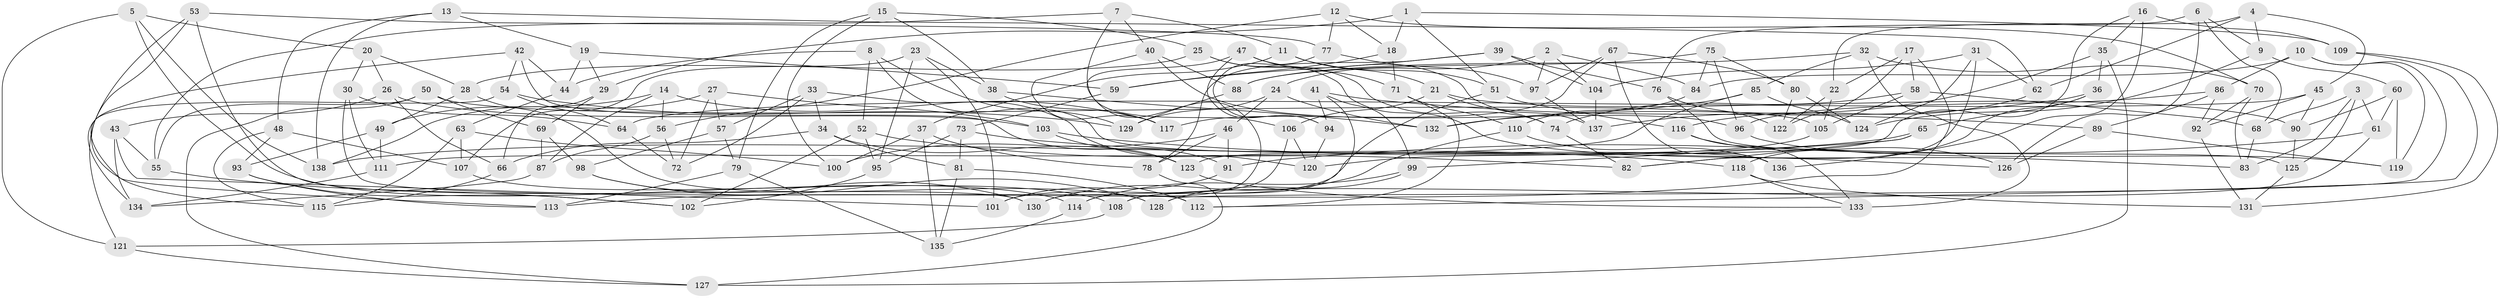 // coarse degree distribution, {4: 0.42045454545454547, 6: 0.5113636363636364, 5: 0.056818181818181816, 3: 0.011363636363636364}
// Generated by graph-tools (version 1.1) at 2025/52/02/27/25 19:52:29]
// undirected, 138 vertices, 276 edges
graph export_dot {
graph [start="1"]
  node [color=gray90,style=filled];
  1;
  2;
  3;
  4;
  5;
  6;
  7;
  8;
  9;
  10;
  11;
  12;
  13;
  14;
  15;
  16;
  17;
  18;
  19;
  20;
  21;
  22;
  23;
  24;
  25;
  26;
  27;
  28;
  29;
  30;
  31;
  32;
  33;
  34;
  35;
  36;
  37;
  38;
  39;
  40;
  41;
  42;
  43;
  44;
  45;
  46;
  47;
  48;
  49;
  50;
  51;
  52;
  53;
  54;
  55;
  56;
  57;
  58;
  59;
  60;
  61;
  62;
  63;
  64;
  65;
  66;
  67;
  68;
  69;
  70;
  71;
  72;
  73;
  74;
  75;
  76;
  77;
  78;
  79;
  80;
  81;
  82;
  83;
  84;
  85;
  86;
  87;
  88;
  89;
  90;
  91;
  92;
  93;
  94;
  95;
  96;
  97;
  98;
  99;
  100;
  101;
  102;
  103;
  104;
  105;
  106;
  107;
  108;
  109;
  110;
  111;
  112;
  113;
  114;
  115;
  116;
  117;
  118;
  119;
  120;
  121;
  122;
  123;
  124;
  125;
  126;
  127;
  128;
  129;
  130;
  131;
  132;
  133;
  134;
  135;
  136;
  137;
  138;
  1 -- 29;
  1 -- 18;
  1 -- 109;
  1 -- 51;
  2 -- 97;
  2 -- 84;
  2 -- 104;
  2 -- 24;
  3 -- 125;
  3 -- 61;
  3 -- 83;
  3 -- 68;
  4 -- 9;
  4 -- 22;
  4 -- 62;
  4 -- 45;
  5 -- 121;
  5 -- 138;
  5 -- 114;
  5 -- 20;
  6 -- 76;
  6 -- 126;
  6 -- 9;
  6 -- 68;
  7 -- 55;
  7 -- 106;
  7 -- 11;
  7 -- 40;
  8 -- 136;
  8 -- 129;
  8 -- 52;
  8 -- 44;
  9 -- 60;
  9 -- 124;
  10 -- 84;
  10 -- 128;
  10 -- 119;
  10 -- 86;
  11 -- 21;
  11 -- 37;
  11 -- 51;
  12 -- 56;
  12 -- 18;
  12 -- 70;
  12 -- 77;
  13 -- 48;
  13 -- 62;
  13 -- 19;
  13 -- 138;
  14 -- 49;
  14 -- 117;
  14 -- 56;
  14 -- 87;
  15 -- 79;
  15 -- 25;
  15 -- 100;
  15 -- 38;
  16 -- 136;
  16 -- 123;
  16 -- 35;
  16 -- 109;
  17 -- 122;
  17 -- 58;
  17 -- 113;
  17 -- 22;
  18 -- 71;
  18 -- 59;
  19 -- 29;
  19 -- 59;
  19 -- 44;
  20 -- 26;
  20 -- 28;
  20 -- 30;
  21 -- 90;
  21 -- 106;
  21 -- 74;
  22 -- 105;
  22 -- 122;
  23 -- 95;
  23 -- 107;
  23 -- 101;
  23 -- 38;
  24 -- 129;
  24 -- 132;
  24 -- 46;
  25 -- 74;
  25 -- 83;
  25 -- 28;
  26 -- 43;
  26 -- 66;
  26 -- 103;
  27 -- 138;
  27 -- 72;
  27 -- 103;
  27 -- 57;
  28 -- 49;
  28 -- 128;
  29 -- 66;
  29 -- 69;
  30 -- 64;
  30 -- 111;
  30 -- 112;
  31 -- 62;
  31 -- 124;
  31 -- 82;
  31 -- 104;
  32 -- 133;
  32 -- 70;
  32 -- 88;
  32 -- 85;
  33 -- 57;
  33 -- 34;
  33 -- 120;
  33 -- 72;
  34 -- 66;
  34 -- 81;
  34 -- 123;
  35 -- 137;
  35 -- 127;
  35 -- 36;
  36 -- 132;
  36 -- 65;
  36 -- 118;
  37 -- 100;
  37 -- 78;
  37 -- 135;
  38 -- 132;
  38 -- 117;
  39 -- 59;
  39 -- 76;
  39 -- 104;
  39 -- 78;
  40 -- 96;
  40 -- 117;
  40 -- 88;
  41 -- 89;
  41 -- 108;
  41 -- 99;
  41 -- 94;
  42 -- 115;
  42 -- 54;
  42 -- 44;
  42 -- 91;
  43 -- 55;
  43 -- 101;
  43 -- 134;
  44 -- 63;
  45 -- 92;
  45 -- 64;
  45 -- 90;
  46 -- 91;
  46 -- 78;
  46 -- 100;
  47 -- 137;
  47 -- 71;
  47 -- 94;
  47 -- 130;
  48 -- 107;
  48 -- 115;
  48 -- 93;
  49 -- 111;
  49 -- 93;
  50 -- 127;
  50 -- 55;
  50 -- 105;
  50 -- 69;
  51 -- 116;
  51 -- 101;
  52 -- 82;
  52 -- 95;
  52 -- 102;
  53 -- 121;
  53 -- 130;
  53 -- 77;
  53 -- 113;
  54 -- 64;
  54 -- 134;
  54 -- 129;
  55 -- 102;
  56 -- 72;
  56 -- 87;
  57 -- 79;
  57 -- 98;
  58 -- 105;
  58 -- 74;
  58 -- 68;
  59 -- 73;
  60 -- 119;
  60 -- 90;
  60 -- 61;
  61 -- 91;
  61 -- 108;
  62 -- 116;
  63 -- 100;
  63 -- 115;
  63 -- 107;
  64 -- 72;
  65 -- 138;
  65 -- 99;
  65 -- 82;
  66 -- 115;
  67 -- 97;
  67 -- 80;
  67 -- 136;
  67 -- 117;
  68 -- 83;
  69 -- 87;
  69 -- 98;
  70 -- 83;
  70 -- 92;
  71 -- 112;
  71 -- 110;
  73 -- 81;
  73 -- 95;
  73 -- 118;
  74 -- 82;
  75 -- 80;
  75 -- 84;
  75 -- 96;
  75 -- 88;
  76 -- 125;
  76 -- 122;
  77 -- 97;
  77 -- 94;
  78 -- 127;
  79 -- 135;
  79 -- 113;
  80 -- 122;
  80 -- 124;
  81 -- 112;
  81 -- 135;
  84 -- 110;
  85 -- 132;
  85 -- 111;
  85 -- 124;
  86 -- 92;
  86 -- 89;
  86 -- 96;
  87 -- 134;
  88 -- 129;
  89 -- 119;
  89 -- 126;
  90 -- 125;
  91 -- 101;
  92 -- 131;
  93 -- 102;
  93 -- 113;
  94 -- 120;
  95 -- 102;
  96 -- 119;
  97 -- 137;
  98 -- 128;
  98 -- 130;
  99 -- 114;
  99 -- 128;
  103 -- 126;
  103 -- 123;
  104 -- 137;
  105 -- 120;
  106 -- 114;
  106 -- 120;
  107 -- 108;
  108 -- 121;
  109 -- 112;
  109 -- 131;
  110 -- 136;
  110 -- 130;
  111 -- 134;
  114 -- 135;
  116 -- 133;
  116 -- 126;
  118 -- 133;
  118 -- 131;
  121 -- 127;
  123 -- 133;
  125 -- 131;
}
